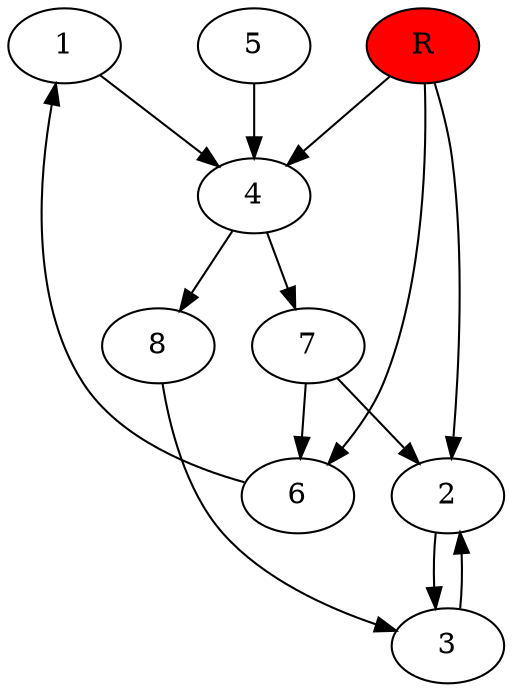 digraph prb22427 {
	1
	2
	3
	4
	5
	6
	7
	8
	R [fillcolor="#ff0000" style=filled]
	1 -> 4
	2 -> 3
	3 -> 2
	4 -> 7
	4 -> 8
	5 -> 4
	6 -> 1
	7 -> 2
	7 -> 6
	8 -> 3
	R -> 2
	R -> 4
	R -> 6
}
